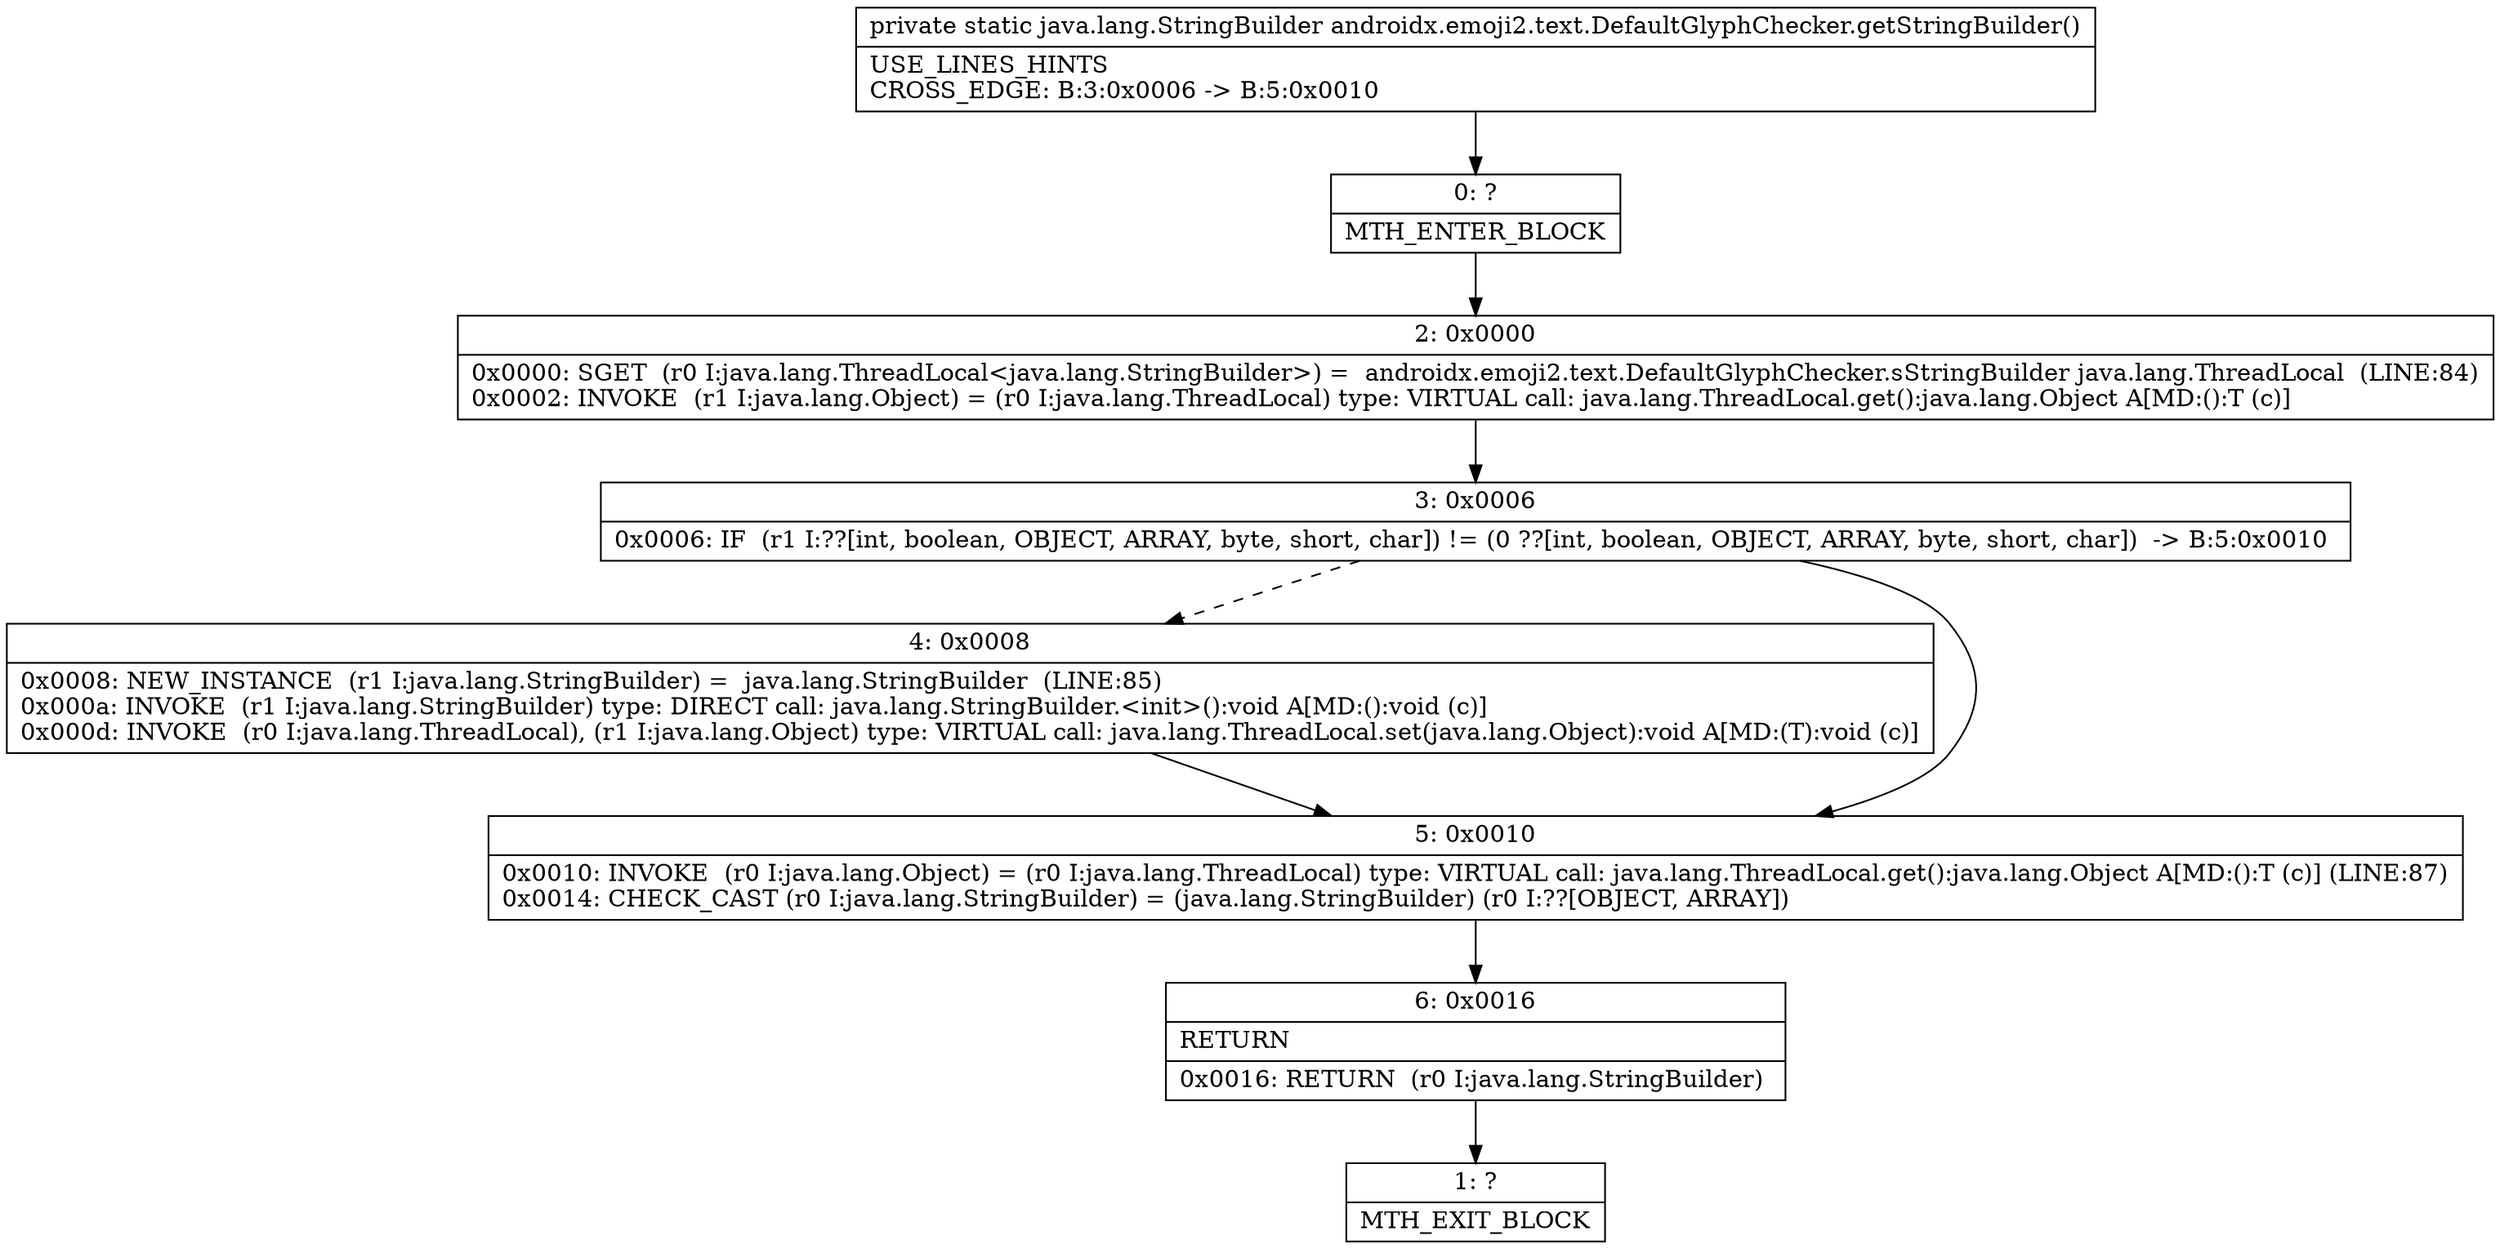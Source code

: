 digraph "CFG forandroidx.emoji2.text.DefaultGlyphChecker.getStringBuilder()Ljava\/lang\/StringBuilder;" {
Node_0 [shape=record,label="{0\:\ ?|MTH_ENTER_BLOCK\l}"];
Node_2 [shape=record,label="{2\:\ 0x0000|0x0000: SGET  (r0 I:java.lang.ThreadLocal\<java.lang.StringBuilder\>) =  androidx.emoji2.text.DefaultGlyphChecker.sStringBuilder java.lang.ThreadLocal  (LINE:84)\l0x0002: INVOKE  (r1 I:java.lang.Object) = (r0 I:java.lang.ThreadLocal) type: VIRTUAL call: java.lang.ThreadLocal.get():java.lang.Object A[MD:():T (c)]\l}"];
Node_3 [shape=record,label="{3\:\ 0x0006|0x0006: IF  (r1 I:??[int, boolean, OBJECT, ARRAY, byte, short, char]) != (0 ??[int, boolean, OBJECT, ARRAY, byte, short, char])  \-\> B:5:0x0010 \l}"];
Node_4 [shape=record,label="{4\:\ 0x0008|0x0008: NEW_INSTANCE  (r1 I:java.lang.StringBuilder) =  java.lang.StringBuilder  (LINE:85)\l0x000a: INVOKE  (r1 I:java.lang.StringBuilder) type: DIRECT call: java.lang.StringBuilder.\<init\>():void A[MD:():void (c)]\l0x000d: INVOKE  (r0 I:java.lang.ThreadLocal), (r1 I:java.lang.Object) type: VIRTUAL call: java.lang.ThreadLocal.set(java.lang.Object):void A[MD:(T):void (c)]\l}"];
Node_5 [shape=record,label="{5\:\ 0x0010|0x0010: INVOKE  (r0 I:java.lang.Object) = (r0 I:java.lang.ThreadLocal) type: VIRTUAL call: java.lang.ThreadLocal.get():java.lang.Object A[MD:():T (c)] (LINE:87)\l0x0014: CHECK_CAST (r0 I:java.lang.StringBuilder) = (java.lang.StringBuilder) (r0 I:??[OBJECT, ARRAY]) \l}"];
Node_6 [shape=record,label="{6\:\ 0x0016|RETURN\l|0x0016: RETURN  (r0 I:java.lang.StringBuilder) \l}"];
Node_1 [shape=record,label="{1\:\ ?|MTH_EXIT_BLOCK\l}"];
MethodNode[shape=record,label="{private static java.lang.StringBuilder androidx.emoji2.text.DefaultGlyphChecker.getStringBuilder()  | USE_LINES_HINTS\lCROSS_EDGE: B:3:0x0006 \-\> B:5:0x0010\l}"];
MethodNode -> Node_0;Node_0 -> Node_2;
Node_2 -> Node_3;
Node_3 -> Node_4[style=dashed];
Node_3 -> Node_5;
Node_4 -> Node_5;
Node_5 -> Node_6;
Node_6 -> Node_1;
}

